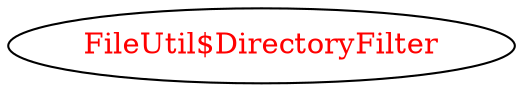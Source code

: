 digraph dependencyGraph {
 concentrate=true;
 ranksep="2.0";
 rankdir="LR"; 
 splines="ortho";
"FileUtil$DirectoryFilter" [fontcolor="red"];
}